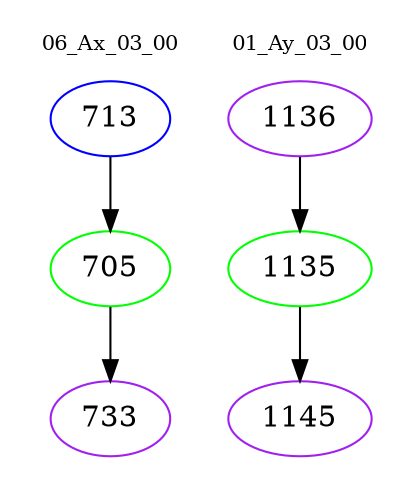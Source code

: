 digraph{
subgraph cluster_0 {
color = white
label = "06_Ax_03_00";
fontsize=10;
T0_713 [label="713", color="blue"]
T0_713 -> T0_705 [color="black"]
T0_705 [label="705", color="green"]
T0_705 -> T0_733 [color="black"]
T0_733 [label="733", color="purple"]
}
subgraph cluster_1 {
color = white
label = "01_Ay_03_00";
fontsize=10;
T1_1136 [label="1136", color="purple"]
T1_1136 -> T1_1135 [color="black"]
T1_1135 [label="1135", color="green"]
T1_1135 -> T1_1145 [color="black"]
T1_1145 [label="1145", color="purple"]
}
}
